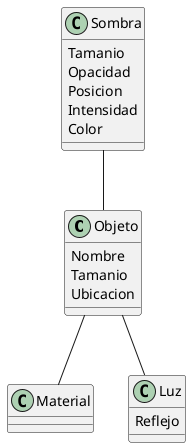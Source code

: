 @startuml

class Objeto {
Nombre
Tamanio
Ubicacion

}
class Sombra {
Tamanio
Opacidad
Posicion
Intensidad
Color

}
class Material
class Luz {
Reflejo
}

Objeto -- Luz
Objeto -- Material
Sombra -- Objeto

@enduml